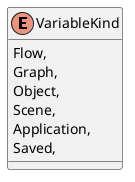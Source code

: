@startuml
enum VariableKind {
    Flow,
    Graph,
    Object,
    Scene,
    Application,
    Saved,
}
@enduml
